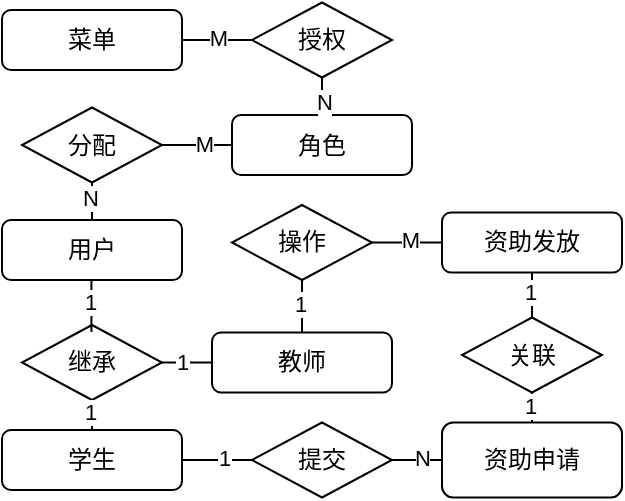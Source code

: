 <mxfile version="26.2.14">
  <diagram name="Page-1" id="9OhKOkV_mPs7GRqaQnFj">
    <mxGraphModel dx="694" dy="338" grid="1" gridSize="15" guides="1" tooltips="1" connect="1" arrows="1" fold="1" page="1" pageScale="1" pageWidth="850" pageHeight="1100" math="0" shadow="0">
      <root>
        <mxCell id="0" />
        <mxCell id="1" parent="0" />
        <mxCell id="NuPOkmNerUYuCZftRO_D-1" value="用户" style="rounded=1;whiteSpace=wrap;html=1;" parent="1" vertex="1">
          <mxGeometry x="155" y="225" width="90" height="30" as="geometry" />
        </mxCell>
        <mxCell id="NuPOkmNerUYuCZftRO_D-24" value="资助申请" style="rounded=1;whiteSpace=wrap;html=1;" parent="1" vertex="1">
          <mxGeometry x="375" y="326.25" width="90" height="37.5" as="geometry" />
        </mxCell>
        <mxCell id="NuPOkmNerUYuCZftRO_D-43" value="角色" style="rounded=1;whiteSpace=wrap;html=1;" parent="1" vertex="1">
          <mxGeometry x="270" y="172.5" width="90" height="30" as="geometry" />
        </mxCell>
        <mxCell id="yEoN-I2goSY5zeMMuiuP-4" value="继承" style="rhombus;whiteSpace=wrap;html=1;" parent="1" vertex="1">
          <mxGeometry x="165" y="277.5" width="70" height="37.5" as="geometry" />
        </mxCell>
        <mxCell id="yEoN-I2goSY5zeMMuiuP-5" value="资助发放" style="rounded=1;whiteSpace=wrap;html=1;" parent="1" vertex="1">
          <mxGeometry x="375" y="221.25" width="90" height="30" as="geometry" />
        </mxCell>
        <mxCell id="vlqeVVWM1p6C3pt4HZ7T-1" value="学生&lt;span style=&quot;color: rgba(0, 0, 0, 0); font-family: monospace; font-size: 0px; text-align: start; text-wrap-mode: nowrap;&quot;&gt;%3CmxGraphModel%3E%3Croot%3E%3CmxCell%20id%3D%220%22%2F%3E%3CmxCell%20id%3D%221%22%20parent%3D%220%22%2F%3E%3CmxCell%20id%3D%222%22%20value%3D%22%E7%94%A8%E6%88%B7%22%20style%3D%22rounded%3D1%3BwhiteSpace%3Dwrap%3Bhtml%3D1%3B%22%20vertex%3D%221%22%20parent%3D%221%22%3E%3CmxGeometry%20x%3D%2290%22%20y%3D%22270%22%20width%3D%2290%22%20height%3D%2230%22%20as%3D%22geometry%22%2F%3E%3C%2FmxCell%3E%3C%2Froot%3E%3C%2FmxGraphModel%3E&lt;/span&gt;&lt;span style=&quot;color: rgba(0, 0, 0, 0); font-family: monospace; font-size: 0px; text-align: start; text-wrap-mode: nowrap;&quot;&gt;%3CmxGraphModel%3E%3Croot%3E%3CmxCell%20id%3D%220%22%2F%3E%3CmxCell%20id%3D%221%22%20parent%3D%220%22%2F%3E%3CmxCell%20id%3D%222%22%20value%3D%22%E7%94%A8%E6%88%B7%22%20style%3D%22rounded%3D1%3BwhiteSpace%3Dwrap%3Bhtml%3D1%3B%22%20vertex%3D%221%22%20parent%3D%221%22%3E%3CmxGeometry%20x%3D%2290%22%20y%3D%22270%22%20width%3D%2290%22%20height%3D%2230%22%20as%3D%22geometry%22%2F%3E%3C%2FmxCell%3E%3C%2Froot%3E%3C%2FmxGraphModel%3E&lt;/span&gt;" style="rounded=1;whiteSpace=wrap;html=1;" vertex="1" parent="1">
          <mxGeometry x="155" y="330" width="90" height="30" as="geometry" />
        </mxCell>
        <mxCell id="vlqeVVWM1p6C3pt4HZ7T-2" value="教师" style="rounded=1;whiteSpace=wrap;html=1;" vertex="1" parent="1">
          <mxGeometry x="260" y="281.25" width="90" height="30" as="geometry" />
        </mxCell>
        <mxCell id="vlqeVVWM1p6C3pt4HZ7T-3" value="菜单" style="rounded=1;whiteSpace=wrap;html=1;" vertex="1" parent="1">
          <mxGeometry x="155" y="120" width="90" height="30" as="geometry" />
        </mxCell>
        <mxCell id="vlqeVVWM1p6C3pt4HZ7T-4" value="" style="endArrow=none;html=1;rounded=0;exitX=0.5;exitY=0;exitDx=0;exitDy=0;entryX=0.5;entryY=1;entryDx=0;entryDy=0;" edge="1" parent="1" source="vlqeVVWM1p6C3pt4HZ7T-1" target="yEoN-I2goSY5zeMMuiuP-4">
          <mxGeometry width="50" height="50" relative="1" as="geometry">
            <mxPoint x="315" y="335" as="sourcePoint" />
            <mxPoint x="365" y="285" as="targetPoint" />
          </mxGeometry>
        </mxCell>
        <mxCell id="vlqeVVWM1p6C3pt4HZ7T-5" value="1" style="edgeLabel;html=1;align=center;verticalAlign=middle;resizable=0;points=[];" vertex="1" connectable="0" parent="vlqeVVWM1p6C3pt4HZ7T-4">
          <mxGeometry x="0.208" y="1" relative="1" as="geometry">
            <mxPoint as="offset" />
          </mxGeometry>
        </mxCell>
        <mxCell id="vlqeVVWM1p6C3pt4HZ7T-6" value="" style="endArrow=none;html=1;rounded=0;exitX=0.5;exitY=0;exitDx=0;exitDy=0;entryX=0.5;entryY=1;entryDx=0;entryDy=0;" edge="1" parent="1">
          <mxGeometry width="50" height="50" relative="1" as="geometry">
            <mxPoint x="199.71" y="281" as="sourcePoint" />
            <mxPoint x="199.71" y="255" as="targetPoint" />
          </mxGeometry>
        </mxCell>
        <mxCell id="vlqeVVWM1p6C3pt4HZ7T-7" value="1" style="edgeLabel;html=1;align=center;verticalAlign=middle;resizable=0;points=[];" vertex="1" connectable="0" parent="vlqeVVWM1p6C3pt4HZ7T-6">
          <mxGeometry x="0.208" y="1" relative="1" as="geometry">
            <mxPoint as="offset" />
          </mxGeometry>
        </mxCell>
        <mxCell id="vlqeVVWM1p6C3pt4HZ7T-10" value="分配" style="rhombus;whiteSpace=wrap;html=1;" vertex="1" parent="1">
          <mxGeometry x="165" y="168.75" width="70" height="37.5" as="geometry" />
        </mxCell>
        <mxCell id="vlqeVVWM1p6C3pt4HZ7T-11" value="" style="endArrow=none;html=1;rounded=0;exitX=0.5;exitY=0;exitDx=0;exitDy=0;entryX=0.5;entryY=1;entryDx=0;entryDy=0;" edge="1" parent="1" source="NuPOkmNerUYuCZftRO_D-1" target="vlqeVVWM1p6C3pt4HZ7T-10">
          <mxGeometry width="50" height="50" relative="1" as="geometry">
            <mxPoint x="214.71" y="296" as="sourcePoint" />
            <mxPoint x="214.71" y="270" as="targetPoint" />
          </mxGeometry>
        </mxCell>
        <mxCell id="vlqeVVWM1p6C3pt4HZ7T-12" value="N" style="edgeLabel;html=1;align=center;verticalAlign=middle;resizable=0;points=[];" vertex="1" connectable="0" parent="vlqeVVWM1p6C3pt4HZ7T-11">
          <mxGeometry x="0.208" y="1" relative="1" as="geometry">
            <mxPoint as="offset" />
          </mxGeometry>
        </mxCell>
        <mxCell id="vlqeVVWM1p6C3pt4HZ7T-13" value="" style="endArrow=none;html=1;rounded=0;entryX=0;entryY=0.5;entryDx=0;entryDy=0;" edge="1" parent="1" source="vlqeVVWM1p6C3pt4HZ7T-10" target="NuPOkmNerUYuCZftRO_D-43">
          <mxGeometry width="50" height="50" relative="1" as="geometry">
            <mxPoint x="229.71" y="311" as="sourcePoint" />
            <mxPoint x="229.71" y="285" as="targetPoint" />
          </mxGeometry>
        </mxCell>
        <mxCell id="vlqeVVWM1p6C3pt4HZ7T-14" value="M" style="edgeLabel;html=1;align=center;verticalAlign=middle;resizable=0;points=[];" vertex="1" connectable="0" parent="vlqeVVWM1p6C3pt4HZ7T-13">
          <mxGeometry x="0.208" y="1" relative="1" as="geometry">
            <mxPoint as="offset" />
          </mxGeometry>
        </mxCell>
        <mxCell id="vlqeVVWM1p6C3pt4HZ7T-15" value="授权" style="rhombus;whiteSpace=wrap;html=1;" vertex="1" parent="1">
          <mxGeometry x="280" y="116.25" width="70" height="37.5" as="geometry" />
        </mxCell>
        <mxCell id="vlqeVVWM1p6C3pt4HZ7T-17" value="" style="endArrow=none;html=1;rounded=0;exitX=0.5;exitY=1;exitDx=0;exitDy=0;" edge="1" parent="1" source="vlqeVVWM1p6C3pt4HZ7T-15" target="NuPOkmNerUYuCZftRO_D-43">
          <mxGeometry width="50" height="50" relative="1" as="geometry">
            <mxPoint x="180" y="203" as="sourcePoint" />
            <mxPoint x="150" y="203" as="targetPoint" />
          </mxGeometry>
        </mxCell>
        <mxCell id="vlqeVVWM1p6C3pt4HZ7T-18" value="N" style="edgeLabel;html=1;align=center;verticalAlign=middle;resizable=0;points=[];" vertex="1" connectable="0" parent="vlqeVVWM1p6C3pt4HZ7T-17">
          <mxGeometry x="0.208" y="1" relative="1" as="geometry">
            <mxPoint as="offset" />
          </mxGeometry>
        </mxCell>
        <mxCell id="vlqeVVWM1p6C3pt4HZ7T-21" value="提交" style="rhombus;whiteSpace=wrap;html=1;" vertex="1" parent="1">
          <mxGeometry x="280" y="326.25" width="70" height="37.5" as="geometry" />
        </mxCell>
        <mxCell id="vlqeVVWM1p6C3pt4HZ7T-22" value="" style="endArrow=none;html=1;rounded=0;entryX=0;entryY=0.5;entryDx=0;entryDy=0;" edge="1" parent="1" source="vlqeVVWM1p6C3pt4HZ7T-1" target="vlqeVVWM1p6C3pt4HZ7T-21">
          <mxGeometry width="50" height="50" relative="1" as="geometry">
            <mxPoint x="214.71" y="296" as="sourcePoint" />
            <mxPoint x="214.71" y="270" as="targetPoint" />
          </mxGeometry>
        </mxCell>
        <mxCell id="vlqeVVWM1p6C3pt4HZ7T-23" value="1" style="edgeLabel;html=1;align=center;verticalAlign=middle;resizable=0;points=[];" vertex="1" connectable="0" parent="vlqeVVWM1p6C3pt4HZ7T-22">
          <mxGeometry x="0.208" y="1" relative="1" as="geometry">
            <mxPoint as="offset" />
          </mxGeometry>
        </mxCell>
        <mxCell id="vlqeVVWM1p6C3pt4HZ7T-24" value="" style="endArrow=none;html=1;rounded=0;entryX=0;entryY=0.5;entryDx=0;entryDy=0;" edge="1" parent="1" source="vlqeVVWM1p6C3pt4HZ7T-21" target="NuPOkmNerUYuCZftRO_D-24">
          <mxGeometry width="50" height="50" relative="1" as="geometry">
            <mxPoint x="260" y="360" as="sourcePoint" />
            <mxPoint x="295" y="360" as="targetPoint" />
          </mxGeometry>
        </mxCell>
        <mxCell id="vlqeVVWM1p6C3pt4HZ7T-25" value="N" style="edgeLabel;html=1;align=center;verticalAlign=middle;resizable=0;points=[];" vertex="1" connectable="0" parent="vlqeVVWM1p6C3pt4HZ7T-24">
          <mxGeometry x="0.208" y="1" relative="1" as="geometry">
            <mxPoint as="offset" />
          </mxGeometry>
        </mxCell>
        <mxCell id="vlqeVVWM1p6C3pt4HZ7T-26" value="关联" style="rhombus;whiteSpace=wrap;html=1;" vertex="1" parent="1">
          <mxGeometry x="385" y="273.75" width="70" height="37.5" as="geometry" />
        </mxCell>
        <mxCell id="vlqeVVWM1p6C3pt4HZ7T-27" value="" style="endArrow=none;html=1;rounded=0;entryX=0.5;entryY=1;entryDx=0;entryDy=0;exitX=0.5;exitY=0;exitDx=0;exitDy=0;" edge="1" parent="1" source="NuPOkmNerUYuCZftRO_D-24" target="vlqeVVWM1p6C3pt4HZ7T-26">
          <mxGeometry width="50" height="50" relative="1" as="geometry">
            <mxPoint x="360" y="295.96" as="sourcePoint" />
            <mxPoint x="395" y="296" as="targetPoint" />
          </mxGeometry>
        </mxCell>
        <mxCell id="vlqeVVWM1p6C3pt4HZ7T-28" value="1" style="edgeLabel;html=1;align=center;verticalAlign=middle;resizable=0;points=[];" vertex="1" connectable="0" parent="vlqeVVWM1p6C3pt4HZ7T-27">
          <mxGeometry x="0.208" y="1" relative="1" as="geometry">
            <mxPoint as="offset" />
          </mxGeometry>
        </mxCell>
        <mxCell id="vlqeVVWM1p6C3pt4HZ7T-29" value="" style="endArrow=none;html=1;rounded=0;entryX=0.5;entryY=1;entryDx=0;entryDy=0;exitX=0.5;exitY=0;exitDx=0;exitDy=0;" edge="1" parent="1" source="vlqeVVWM1p6C3pt4HZ7T-26" target="yEoN-I2goSY5zeMMuiuP-5">
          <mxGeometry width="50" height="50" relative="1" as="geometry">
            <mxPoint x="375" y="310.96" as="sourcePoint" />
            <mxPoint x="390" y="311" as="targetPoint" />
          </mxGeometry>
        </mxCell>
        <mxCell id="vlqeVVWM1p6C3pt4HZ7T-30" value="1" style="edgeLabel;html=1;align=center;verticalAlign=middle;resizable=0;points=[];" vertex="1" connectable="0" parent="vlqeVVWM1p6C3pt4HZ7T-29">
          <mxGeometry x="0.208" y="1" relative="1" as="geometry">
            <mxPoint as="offset" />
          </mxGeometry>
        </mxCell>
        <mxCell id="vlqeVVWM1p6C3pt4HZ7T-33" value="" style="endArrow=none;html=1;rounded=0;exitX=1;exitY=0.5;exitDx=0;exitDy=0;" edge="1" parent="1" source="yEoN-I2goSY5zeMMuiuP-4" target="vlqeVVWM1p6C3pt4HZ7T-2">
          <mxGeometry width="50" height="50" relative="1" as="geometry">
            <mxPoint x="315" y="260" as="sourcePoint" />
            <mxPoint x="365" y="210" as="targetPoint" />
          </mxGeometry>
        </mxCell>
        <mxCell id="vlqeVVWM1p6C3pt4HZ7T-34" value="1" style="edgeLabel;html=1;align=center;verticalAlign=middle;resizable=0;points=[];" vertex="1" connectable="0" parent="vlqeVVWM1p6C3pt4HZ7T-33">
          <mxGeometry x="-0.211" y="1" relative="1" as="geometry">
            <mxPoint as="offset" />
          </mxGeometry>
        </mxCell>
        <mxCell id="vlqeVVWM1p6C3pt4HZ7T-35" value="操作" style="rhombus;whiteSpace=wrap;html=1;" vertex="1" parent="1">
          <mxGeometry x="270" y="217.5" width="70" height="37.5" as="geometry" />
        </mxCell>
        <mxCell id="vlqeVVWM1p6C3pt4HZ7T-36" value="" style="endArrow=none;html=1;rounded=0;exitX=0.5;exitY=1;exitDx=0;exitDy=0;entryX=0.5;entryY=0;entryDx=0;entryDy=0;" edge="1" parent="1" source="vlqeVVWM1p6C3pt4HZ7T-35" target="vlqeVVWM1p6C3pt4HZ7T-2">
          <mxGeometry width="50" height="50" relative="1" as="geometry">
            <mxPoint x="315" y="260" as="sourcePoint" />
            <mxPoint x="365" y="210" as="targetPoint" />
          </mxGeometry>
        </mxCell>
        <mxCell id="vlqeVVWM1p6C3pt4HZ7T-37" value="1" style="edgeLabel;html=1;align=center;verticalAlign=middle;resizable=0;points=[];" vertex="1" connectable="0" parent="vlqeVVWM1p6C3pt4HZ7T-36">
          <mxGeometry x="-0.076" y="-1" relative="1" as="geometry">
            <mxPoint as="offset" />
          </mxGeometry>
        </mxCell>
        <mxCell id="vlqeVVWM1p6C3pt4HZ7T-39" value="" style="endArrow=none;html=1;rounded=0;exitX=0;exitY=0.5;exitDx=0;exitDy=0;entryX=1;entryY=0.5;entryDx=0;entryDy=0;" edge="1" parent="1" source="yEoN-I2goSY5zeMMuiuP-5" target="vlqeVVWM1p6C3pt4HZ7T-35">
          <mxGeometry width="50" height="50" relative="1" as="geometry">
            <mxPoint x="315" y="260" as="sourcePoint" />
            <mxPoint x="345" y="241" as="targetPoint" />
          </mxGeometry>
        </mxCell>
        <mxCell id="vlqeVVWM1p6C3pt4HZ7T-41" value="M" style="edgeLabel;html=1;align=center;verticalAlign=middle;resizable=0;points=[];" vertex="1" connectable="0" parent="vlqeVVWM1p6C3pt4HZ7T-39">
          <mxGeometry x="-0.061" y="-2" relative="1" as="geometry">
            <mxPoint as="offset" />
          </mxGeometry>
        </mxCell>
        <mxCell id="vlqeVVWM1p6C3pt4HZ7T-42" value="" style="endArrow=none;html=1;rounded=0;exitX=1;exitY=0.5;exitDx=0;exitDy=0;entryX=0;entryY=0.5;entryDx=0;entryDy=0;" edge="1" parent="1" source="vlqeVVWM1p6C3pt4HZ7T-3" target="vlqeVVWM1p6C3pt4HZ7T-15">
          <mxGeometry width="50" height="50" relative="1" as="geometry">
            <mxPoint x="315" y="260" as="sourcePoint" />
            <mxPoint x="365" y="210" as="targetPoint" />
          </mxGeometry>
        </mxCell>
        <mxCell id="vlqeVVWM1p6C3pt4HZ7T-45" value="M" style="edgeLabel;html=1;align=center;verticalAlign=middle;resizable=0;points=[];" vertex="1" connectable="0" parent="vlqeVVWM1p6C3pt4HZ7T-42">
          <mxGeometry x="0.037" y="1" relative="1" as="geometry">
            <mxPoint as="offset" />
          </mxGeometry>
        </mxCell>
      </root>
    </mxGraphModel>
  </diagram>
</mxfile>
